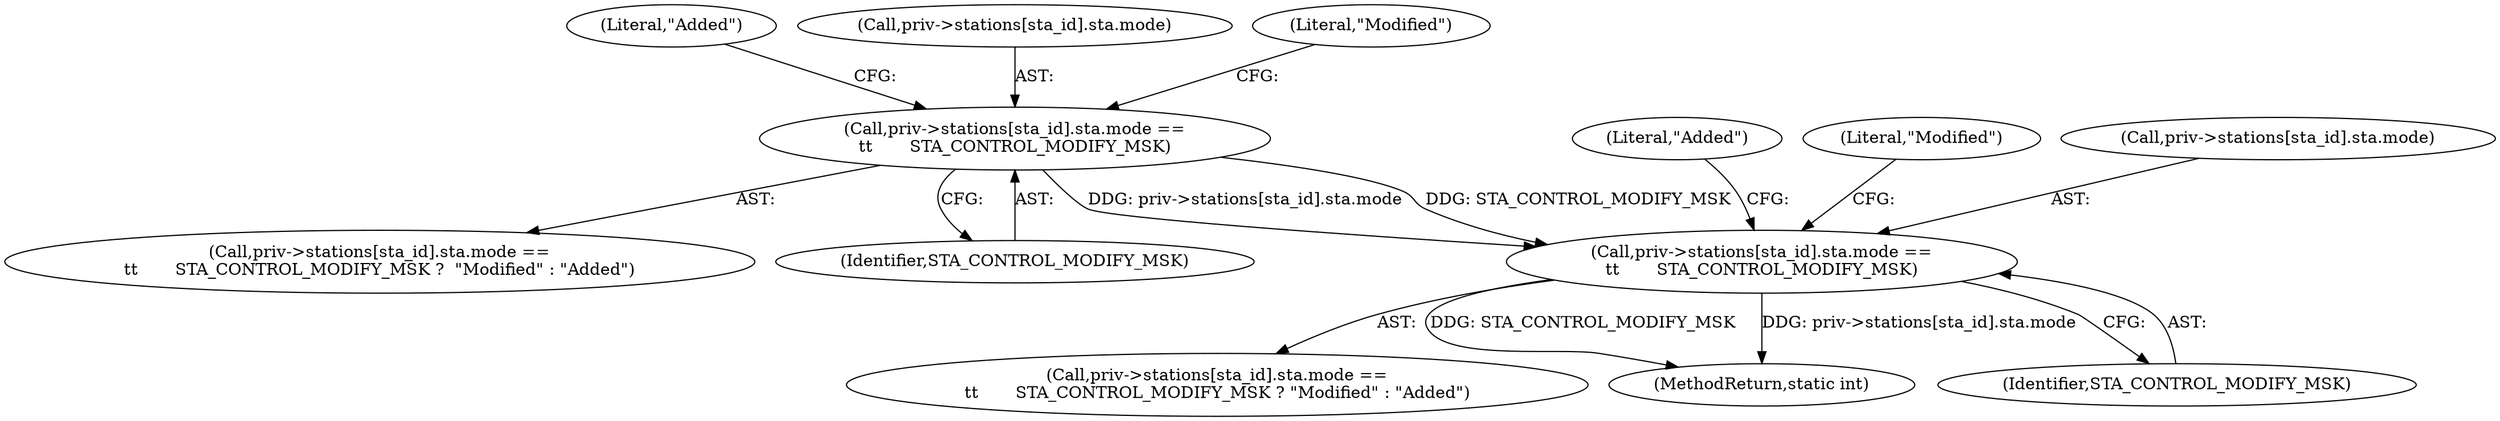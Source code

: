 digraph "0_linux_2da424b0773cea3db47e1e81db71eeebde8269d4@pointer" {
"1000234" [label="(Call,priv->stations[sta_id].sta.mode ==\n\t\t       STA_CONTROL_MODIFY_MSK)"];
"1000205" [label="(Call,priv->stations[sta_id].sta.mode ==\n\t\t       STA_CONTROL_MODIFY_MSK)"];
"1000233" [label="(Call,priv->stations[sta_id].sta.mode ==\n\t\t       STA_CONTROL_MODIFY_MSK ? \"Modified\" : \"Added\")"];
"1000234" [label="(Call,priv->stations[sta_id].sta.mode ==\n\t\t       STA_CONTROL_MODIFY_MSK)"];
"1000217" [label="(Literal,\"Added\")"];
"1000262" [label="(MethodReturn,static int)"];
"1000246" [label="(Literal,\"Added\")"];
"1000245" [label="(Literal,\"Modified\")"];
"1000204" [label="(Call,priv->stations[sta_id].sta.mode ==\n\t\t       STA_CONTROL_MODIFY_MSK ?  \"Modified\" : \"Added\")"];
"1000205" [label="(Call,priv->stations[sta_id].sta.mode ==\n\t\t       STA_CONTROL_MODIFY_MSK)"];
"1000235" [label="(Call,priv->stations[sta_id].sta.mode)"];
"1000244" [label="(Identifier,STA_CONTROL_MODIFY_MSK)"];
"1000206" [label="(Call,priv->stations[sta_id].sta.mode)"];
"1000216" [label="(Literal,\"Modified\")"];
"1000215" [label="(Identifier,STA_CONTROL_MODIFY_MSK)"];
"1000234" -> "1000233"  [label="AST: "];
"1000234" -> "1000244"  [label="CFG: "];
"1000235" -> "1000234"  [label="AST: "];
"1000244" -> "1000234"  [label="AST: "];
"1000245" -> "1000234"  [label="CFG: "];
"1000246" -> "1000234"  [label="CFG: "];
"1000234" -> "1000262"  [label="DDG: STA_CONTROL_MODIFY_MSK"];
"1000234" -> "1000262"  [label="DDG: priv->stations[sta_id].sta.mode"];
"1000205" -> "1000234"  [label="DDG: priv->stations[sta_id].sta.mode"];
"1000205" -> "1000234"  [label="DDG: STA_CONTROL_MODIFY_MSK"];
"1000205" -> "1000204"  [label="AST: "];
"1000205" -> "1000215"  [label="CFG: "];
"1000206" -> "1000205"  [label="AST: "];
"1000215" -> "1000205"  [label="AST: "];
"1000216" -> "1000205"  [label="CFG: "];
"1000217" -> "1000205"  [label="CFG: "];
}
